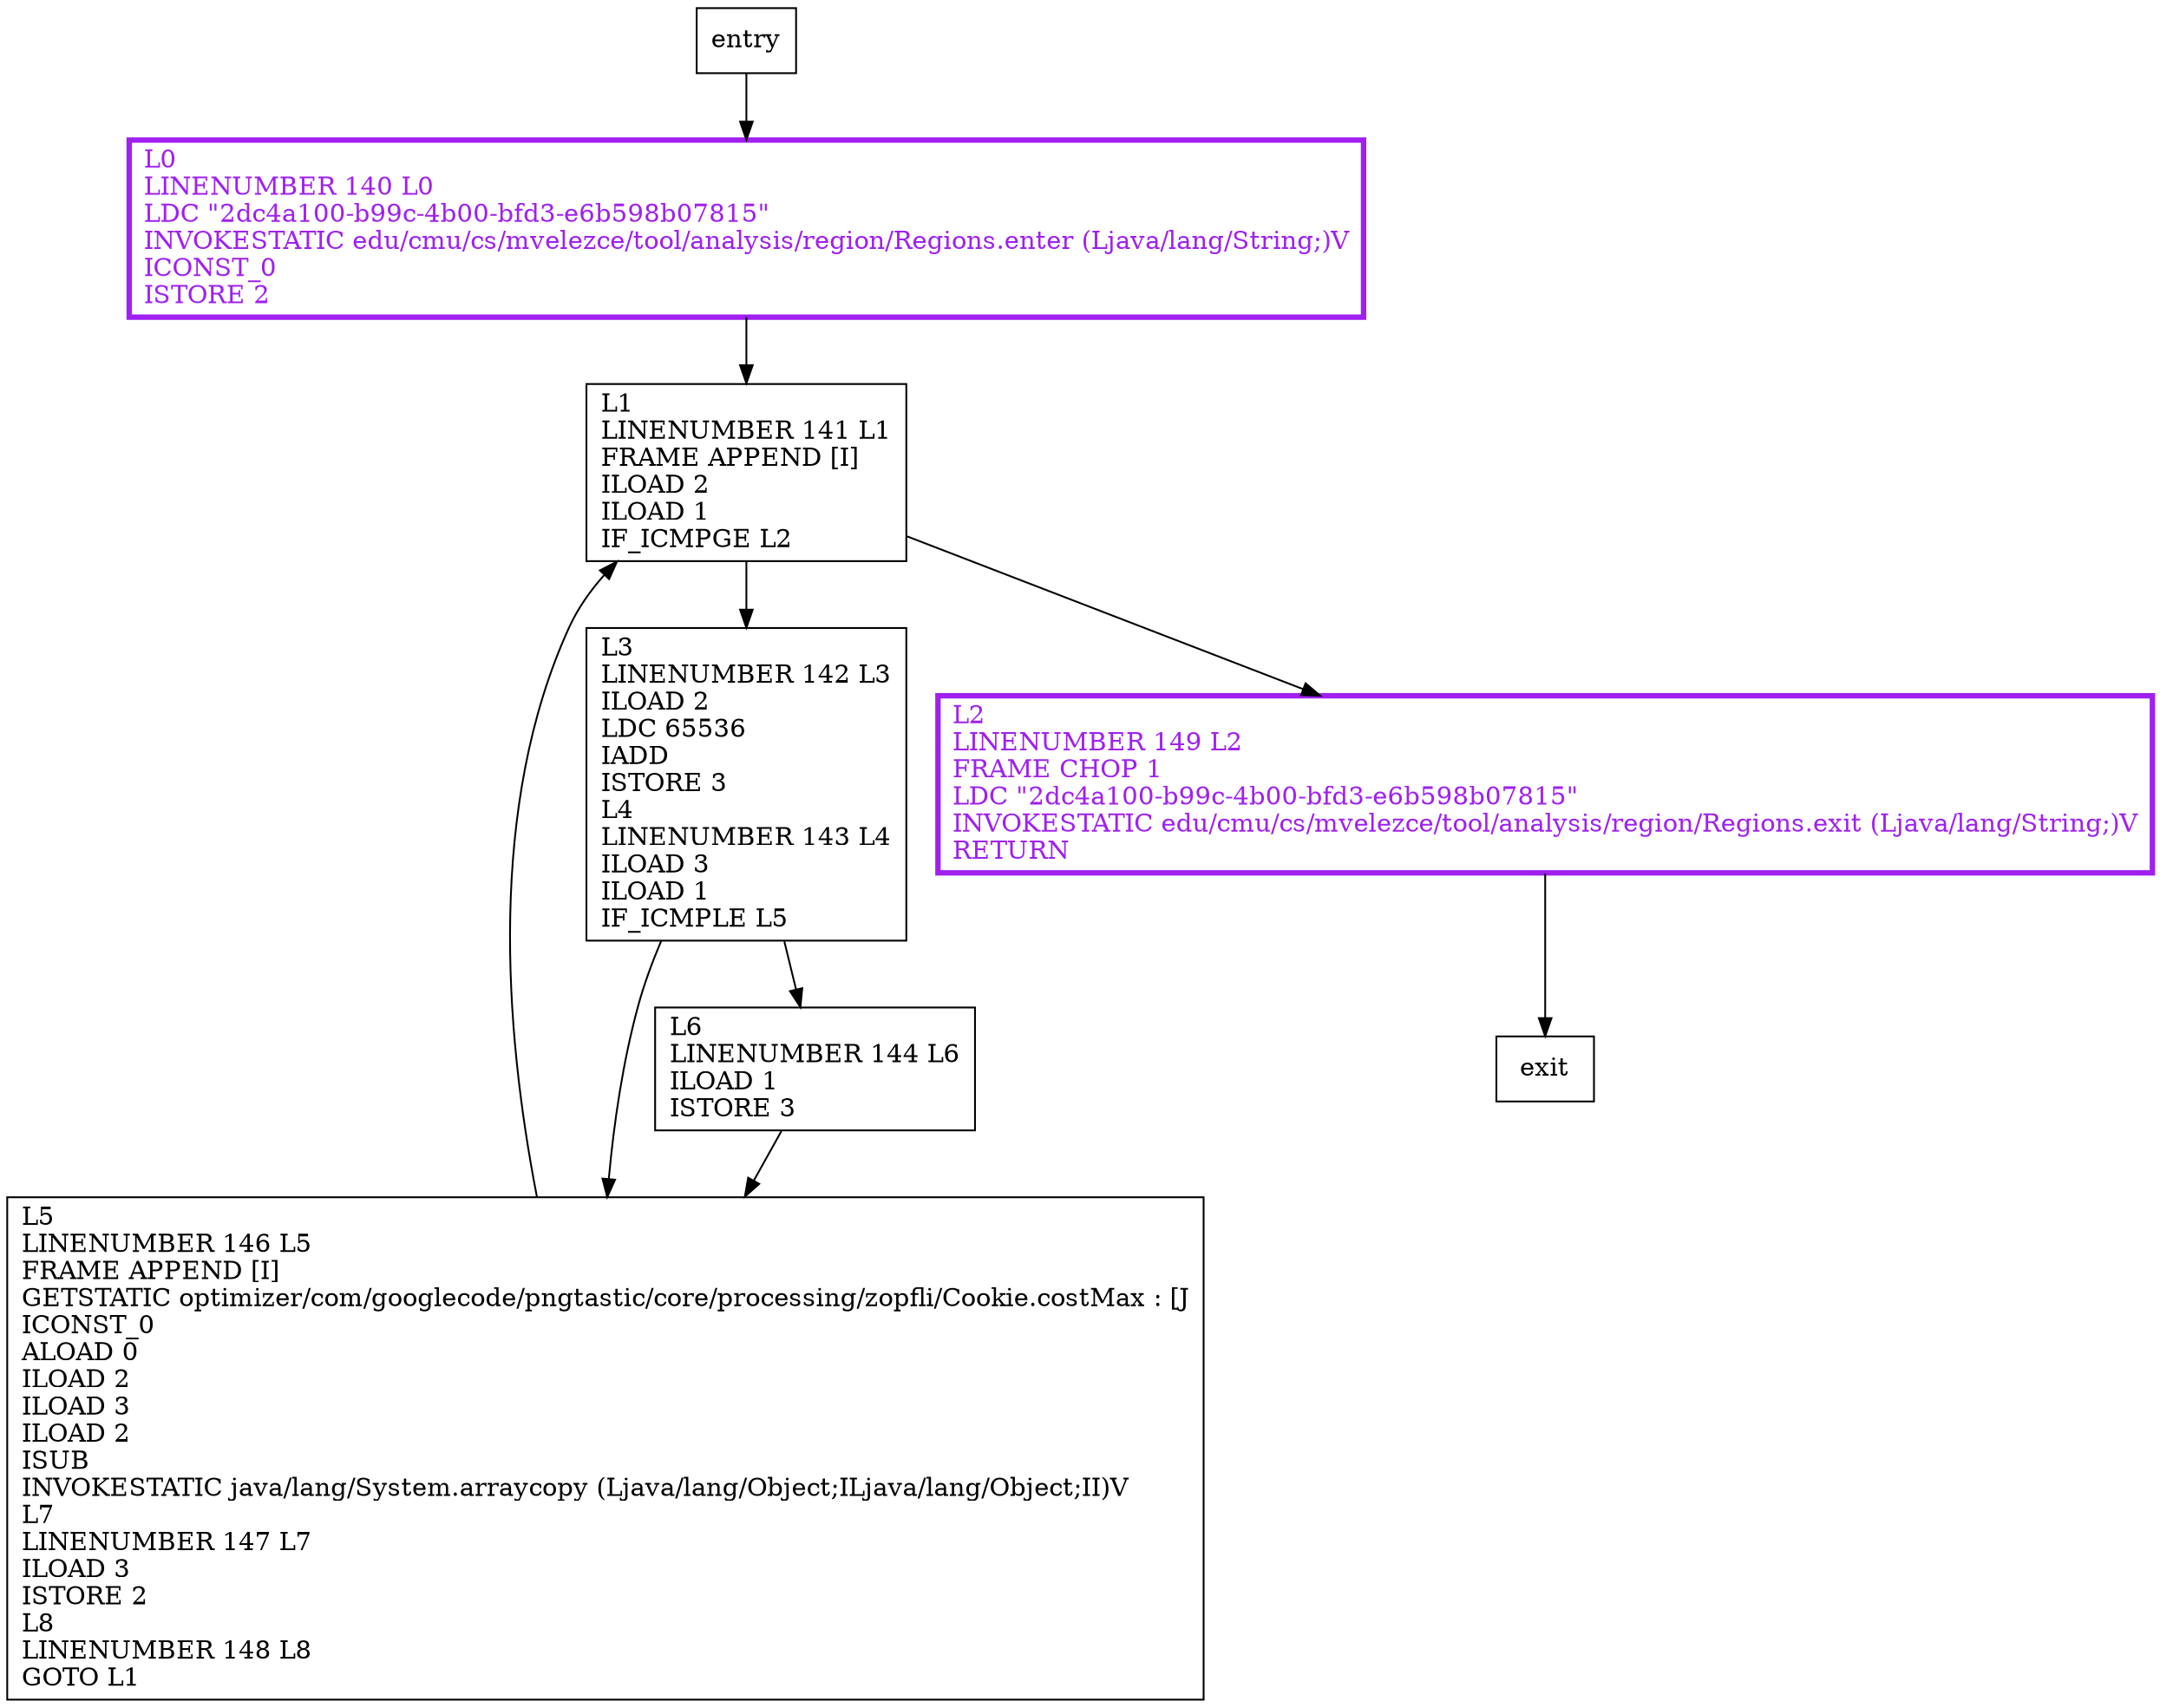 digraph fillCostMax {
node [shape=record];
1099717276 [label="L0\lLINENUMBER 140 L0\lLDC \"2dc4a100-b99c-4b00-bfd3-e6b598b07815\"\lINVOKESTATIC edu/cmu/cs/mvelezce/tool/analysis/region/Regions.enter (Ljava/lang/String;)V\lICONST_0\lISTORE 2\l"];
332699949 [label="L5\lLINENUMBER 146 L5\lFRAME APPEND [I]\lGETSTATIC optimizer/com/googlecode/pngtastic/core/processing/zopfli/Cookie.costMax : [J\lICONST_0\lALOAD 0\lILOAD 2\lILOAD 3\lILOAD 2\lISUB\lINVOKESTATIC java/lang/System.arraycopy (Ljava/lang/Object;ILjava/lang/Object;II)V\lL7\lLINENUMBER 147 L7\lILOAD 3\lISTORE 2\lL8\lLINENUMBER 148 L8\lGOTO L1\l"];
1350751778 [label="L3\lLINENUMBER 142 L3\lILOAD 2\lLDC 65536\lIADD\lISTORE 3\lL4\lLINENUMBER 143 L4\lILOAD 3\lILOAD 1\lIF_ICMPLE L5\l"];
808417649 [label="L6\lLINENUMBER 144 L6\lILOAD 1\lISTORE 3\l"];
858204589 [label="L1\lLINENUMBER 141 L1\lFRAME APPEND [I]\lILOAD 2\lILOAD 1\lIF_ICMPGE L2\l"];
417557780 [label="L2\lLINENUMBER 149 L2\lFRAME CHOP 1\lLDC \"2dc4a100-b99c-4b00-bfd3-e6b598b07815\"\lINVOKESTATIC edu/cmu/cs/mvelezce/tool/analysis/region/Regions.exit (Ljava/lang/String;)V\lRETURN\l"];
entry;
exit;
entry -> 1099717276;
1099717276 -> 858204589;
332699949 -> 858204589;
1350751778 -> 332699949;
1350751778 -> 808417649;
808417649 -> 332699949;
858204589 -> 1350751778;
858204589 -> 417557780;
417557780 -> exit;
1099717276[fontcolor="purple", penwidth=3, color="purple"];
417557780[fontcolor="purple", penwidth=3, color="purple"];
}
